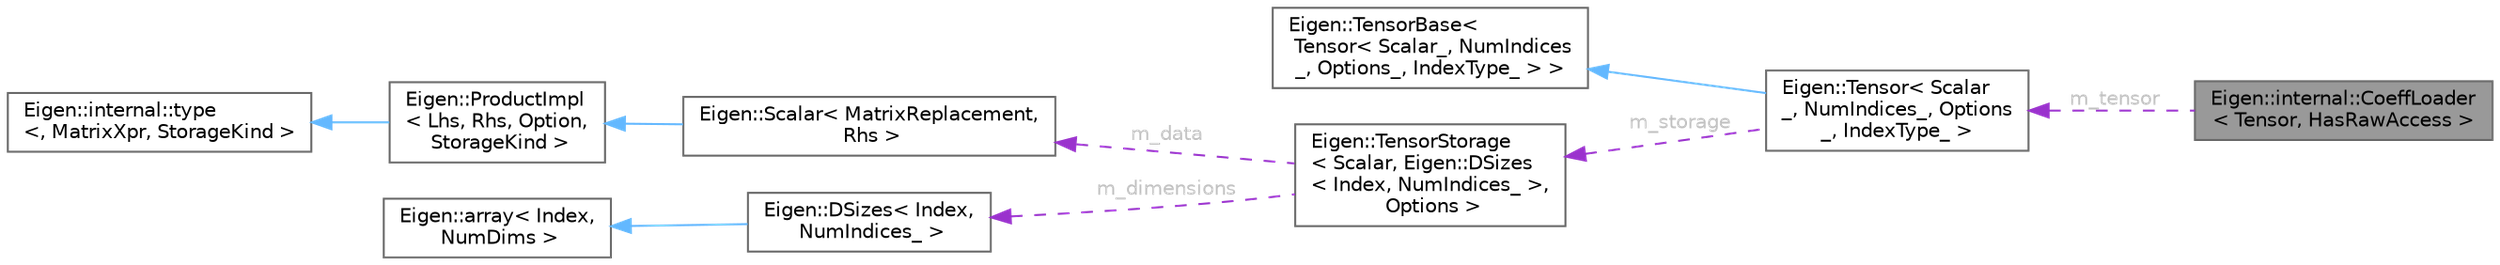 digraph "Eigen::internal::CoeffLoader&lt; Tensor, HasRawAccess &gt;"
{
 // LATEX_PDF_SIZE
  bgcolor="transparent";
  edge [fontname=Helvetica,fontsize=10,labelfontname=Helvetica,labelfontsize=10];
  node [fontname=Helvetica,fontsize=10,shape=box,height=0.2,width=0.4];
  rankdir="LR";
  Node1 [id="Node000001",label="Eigen::internal::CoeffLoader\l\< Tensor, HasRawAccess \>",height=0.2,width=0.4,color="gray40", fillcolor="grey60", style="filled", fontcolor="black",tooltip=" "];
  Node2 -> Node1 [id="edge1_Node000001_Node000002",dir="back",color="darkorchid3",style="dashed",tooltip=" ",label=" m_tensor",fontcolor="grey" ];
  Node2 [id="Node000002",label="Eigen::Tensor\< Scalar\l_, NumIndices_, Options\l_, IndexType_ \>",height=0.2,width=0.4,color="gray40", fillcolor="white", style="filled",URL="$class_eigen_1_1_tensor.html",tooltip="The tensor class."];
  Node3 -> Node2 [id="edge2_Node000002_Node000003",dir="back",color="steelblue1",style="solid",tooltip=" "];
  Node3 [id="Node000003",label="Eigen::TensorBase\<\l Tensor\< Scalar_, NumIndices\l_, Options_, IndexType_ \> \>",height=0.2,width=0.4,color="gray40", fillcolor="white", style="filled",URL="$class_eigen_1_1_tensor_base.html",tooltip=" "];
  Node4 -> Node2 [id="edge3_Node000002_Node000004",dir="back",color="darkorchid3",style="dashed",tooltip=" ",label=" m_storage",fontcolor="grey" ];
  Node4 [id="Node000004",label="Eigen::TensorStorage\l\< Scalar, Eigen::DSizes\l\< Index, NumIndices_ \>,\l Options \>",height=0.2,width=0.4,color="gray40", fillcolor="white", style="filled",URL="$class_eigen_1_1_tensor_storage.html",tooltip=" "];
  Node5 -> Node4 [id="edge4_Node000004_Node000005",dir="back",color="darkorchid3",style="dashed",tooltip=" ",label=" m_data",fontcolor="grey" ];
  Node5 [id="Node000005",label="Eigen::Scalar\< MatrixReplacement,\l Rhs \>",height=0.2,width=0.4,color="gray40", fillcolor="white", style="filled",URL="$class_eigen_1_1_product.html",tooltip=" "];
  Node6 -> Node5 [id="edge5_Node000005_Node000006",dir="back",color="steelblue1",style="solid",tooltip=" "];
  Node6 [id="Node000006",label="Eigen::ProductImpl\l\< Lhs, Rhs, Option,\l StorageKind \>",height=0.2,width=0.4,color="gray40", fillcolor="white", style="filled",URL="$class_eigen_1_1_product_impl.html",tooltip=" "];
  Node7 -> Node6 [id="edge6_Node000006_Node000007",dir="back",color="steelblue1",style="solid",tooltip=" "];
  Node7 [id="Node000007",label="Eigen::internal::type\l\<, MatrixXpr, StorageKind \>",height=0.2,width=0.4,color="gray40", fillcolor="white", style="filled",URL="$struct_eigen_1_1internal_1_1generic__xpr__base.html",tooltip=" "];
  Node8 -> Node4 [id="edge7_Node000004_Node000008",dir="back",color="darkorchid3",style="dashed",tooltip=" ",label=" m_dimensions",fontcolor="grey" ];
  Node8 [id="Node000008",label="Eigen::DSizes\< Index,\l NumIndices_ \>",height=0.2,width=0.4,color="gray40", fillcolor="white", style="filled",URL="$struct_eigen_1_1_d_sizes.html",tooltip=" "];
  Node9 -> Node8 [id="edge8_Node000008_Node000009",dir="back",color="steelblue1",style="solid",tooltip=" "];
  Node9 [id="Node000009",label="Eigen::array\< Index,\l NumDims \>",height=0.2,width=0.4,color="gray40", fillcolor="white", style="filled",URL="$class_eigen_1_1array.html",tooltip=" "];
}
